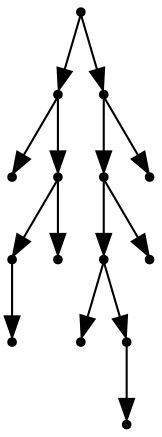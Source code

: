 digraph {
  14 [shape=point];
  5 [shape=point];
  0 [shape=point];
  4 [shape=point];
  2 [shape=point];
  1 [shape=point];
  3 [shape=point];
  13 [shape=point];
  11 [shape=point];
  9 [shape=point];
  6 [shape=point];
  8 [shape=point];
  7 [shape=point];
  10 [shape=point];
  12 [shape=point];
14 -> 5;
5 -> 0;
5 -> 4;
4 -> 2;
2 -> 1;
4 -> 3;
14 -> 13;
13 -> 11;
11 -> 9;
9 -> 6;
9 -> 8;
8 -> 7;
11 -> 10;
13 -> 12;
}
